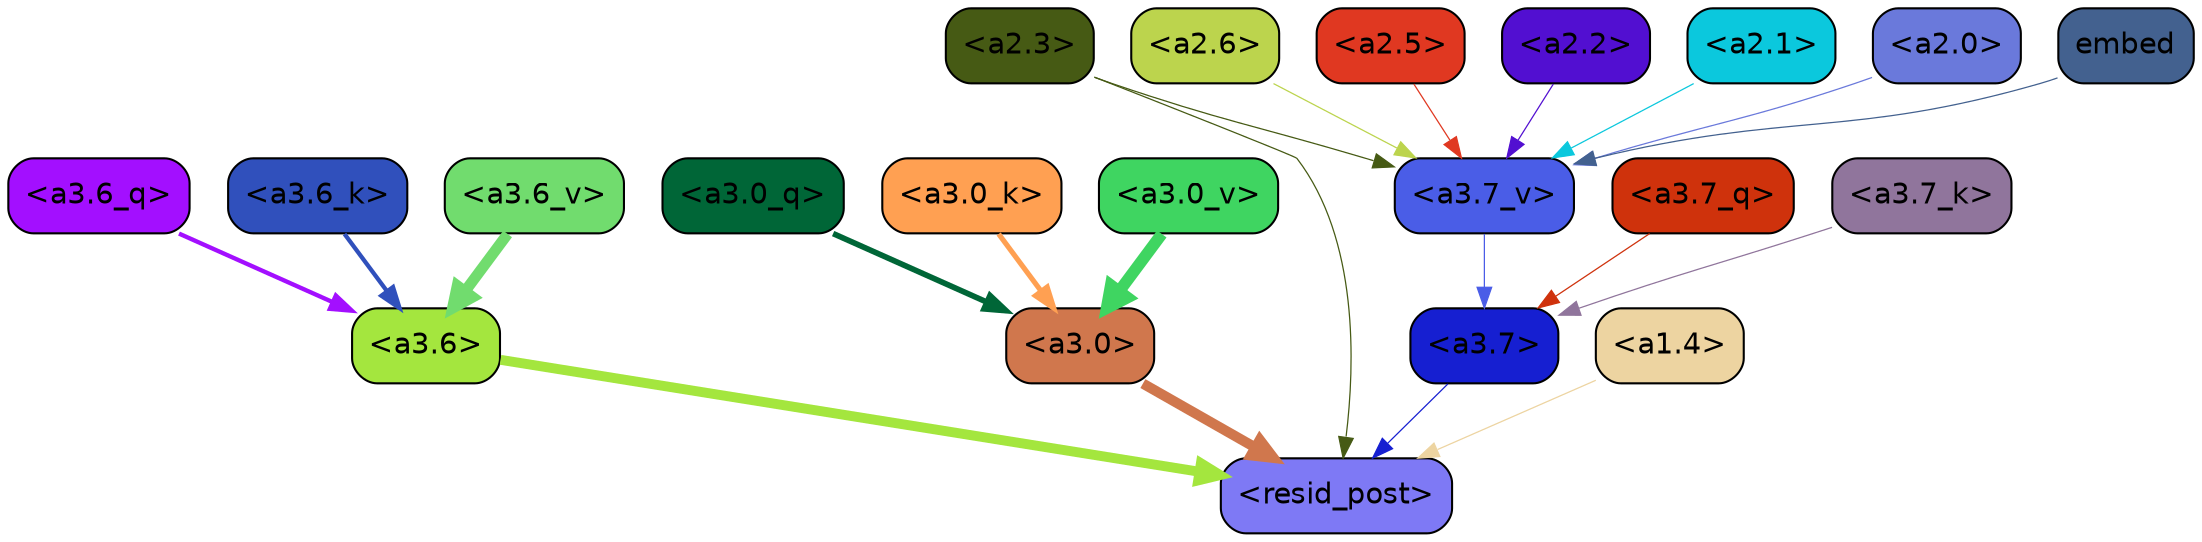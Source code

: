 strict digraph "" {
	graph [bgcolor=transparent,
		layout=dot,
		overlap=false,
		splines=true
	];
	"<a3.7>"	[color=black,
		fillcolor="#161fd1",
		fontname=Helvetica,
		shape=box,
		style="filled, rounded"];
	"<resid_post>"	[color=black,
		fillcolor="#7e79f5",
		fontname=Helvetica,
		shape=box,
		style="filled, rounded"];
	"<a3.7>" -> "<resid_post>"	[color="#161fd1",
		penwidth=0.6];
	"<a3.6>"	[color=black,
		fillcolor="#a4e63e",
		fontname=Helvetica,
		shape=box,
		style="filled, rounded"];
	"<a3.6>" -> "<resid_post>"	[color="#a4e63e",
		penwidth=4.751612067222595];
	"<a3.0>"	[color=black,
		fillcolor="#d0774d",
		fontname=Helvetica,
		shape=box,
		style="filled, rounded"];
	"<a3.0>" -> "<resid_post>"	[color="#d0774d",
		penwidth=4.884142994880676];
	"<a2.3>"	[color=black,
		fillcolor="#465a14",
		fontname=Helvetica,
		shape=box,
		style="filled, rounded"];
	"<a2.3>" -> "<resid_post>"	[color="#465a14",
		penwidth=0.6];
	"<a3.7_v>"	[color=black,
		fillcolor="#4a5de7",
		fontname=Helvetica,
		shape=box,
		style="filled, rounded"];
	"<a2.3>" -> "<a3.7_v>"	[color="#465a14",
		penwidth=0.6];
	"<a1.4>"	[color=black,
		fillcolor="#edd4a1",
		fontname=Helvetica,
		shape=box,
		style="filled, rounded"];
	"<a1.4>" -> "<resid_post>"	[color="#edd4a1",
		penwidth=0.6];
	"<a3.7_q>"	[color=black,
		fillcolor="#cf320c",
		fontname=Helvetica,
		shape=box,
		style="filled, rounded"];
	"<a3.7_q>" -> "<a3.7>"	[color="#cf320c",
		penwidth=0.6];
	"<a3.6_q>"	[color=black,
		fillcolor="#a30fff",
		fontname=Helvetica,
		shape=box,
		style="filled, rounded"];
	"<a3.6_q>" -> "<a3.6>"	[color="#a30fff",
		penwidth=2.091020345687866];
	"<a3.0_q>"	[color=black,
		fillcolor="#006637",
		fontname=Helvetica,
		shape=box,
		style="filled, rounded"];
	"<a3.0_q>" -> "<a3.0>"	[color="#006637",
		penwidth=2.7421876192092896];
	"<a3.7_k>"	[color=black,
		fillcolor="#90759c",
		fontname=Helvetica,
		shape=box,
		style="filled, rounded"];
	"<a3.7_k>" -> "<a3.7>"	[color="#90759c",
		penwidth=0.6];
	"<a3.6_k>"	[color=black,
		fillcolor="#3050bc",
		fontname=Helvetica,
		shape=box,
		style="filled, rounded"];
	"<a3.6_k>" -> "<a3.6>"	[color="#3050bc",
		penwidth=2.048597991466522];
	"<a3.0_k>"	[color=black,
		fillcolor="#ffa052",
		fontname=Helvetica,
		shape=box,
		style="filled, rounded"];
	"<a3.0_k>" -> "<a3.0>"	[color="#ffa052",
		penwidth=2.476402521133423];
	"<a3.7_v>" -> "<a3.7>"	[color="#4a5de7",
		penwidth=0.6];
	"<a3.6_v>"	[color=black,
		fillcolor="#71dc6e",
		fontname=Helvetica,
		shape=box,
		style="filled, rounded"];
	"<a3.6_v>" -> "<a3.6>"	[color="#71dc6e",
		penwidth=5.2550448179244995];
	"<a3.0_v>"	[color=black,
		fillcolor="#3fd561",
		fontname=Helvetica,
		shape=box,
		style="filled, rounded"];
	"<a3.0_v>" -> "<a3.0>"	[color="#3fd561",
		penwidth=5.652270674705505];
	"<a2.6>"	[color=black,
		fillcolor="#bcd44d",
		fontname=Helvetica,
		shape=box,
		style="filled, rounded"];
	"<a2.6>" -> "<a3.7_v>"	[color="#bcd44d",
		penwidth=0.6];
	"<a2.5>"	[color=black,
		fillcolor="#e03821",
		fontname=Helvetica,
		shape=box,
		style="filled, rounded"];
	"<a2.5>" -> "<a3.7_v>"	[color="#e03821",
		penwidth=0.6];
	"<a2.2>"	[color=black,
		fillcolor="#520fd1",
		fontname=Helvetica,
		shape=box,
		style="filled, rounded"];
	"<a2.2>" -> "<a3.7_v>"	[color="#520fd1",
		penwidth=0.6];
	"<a2.1>"	[color=black,
		fillcolor="#0bc8dd",
		fontname=Helvetica,
		shape=box,
		style="filled, rounded"];
	"<a2.1>" -> "<a3.7_v>"	[color="#0bc8dd",
		penwidth=0.6];
	"<a2.0>"	[color=black,
		fillcolor="#6a79db",
		fontname=Helvetica,
		shape=box,
		style="filled, rounded"];
	"<a2.0>" -> "<a3.7_v>"	[color="#6a79db",
		penwidth=0.6];
	embed	[color=black,
		fillcolor="#43618f",
		fontname=Helvetica,
		shape=box,
		style="filled, rounded"];
	embed -> "<a3.7_v>"	[color="#43618f",
		penwidth=0.6];
}
